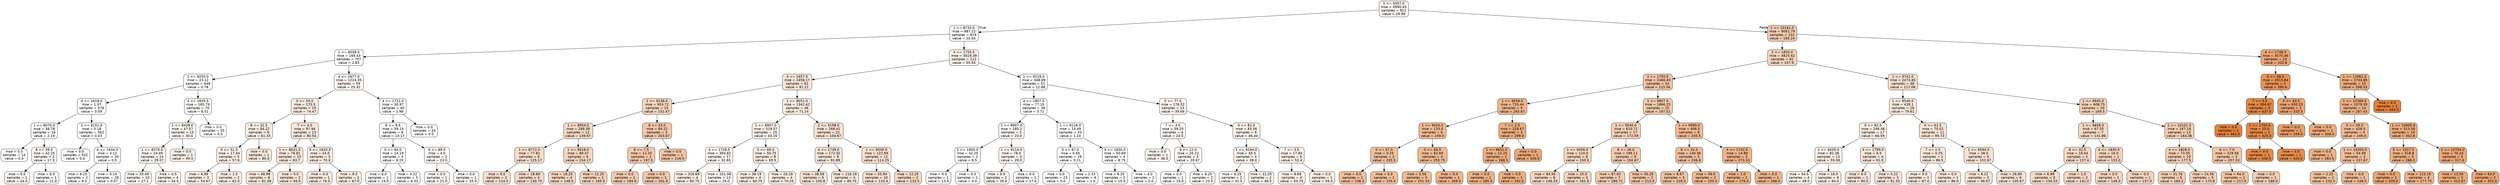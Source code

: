 digraph Tree {
node [shape=box, style="filled, rounded", color="black", fontname=helvetica] ;
edge [fontname=helvetica] ;
0 [label="1 <= 9357.0\nmse = 4990.43\nsamples = 921\nvalue = 29.99", fillcolor="#fdf7f2"] ;
1 [label="1 <= 8733.0\nmse = 887.22\nsamples = 819\nvalue = 10.04", fillcolor="#fefcfb"] ;
0 -> 1 [labeldistance=2.5, labelangle=45, headlabel="True"] ;
2 [label="1 <= 8508.0\nmse = 169.43\nsamples = 707\nvalue = 2.83", fillcolor="#fffefe"] ;
1 -> 2 ;
3 [label="1 <= 8250.0\nmse = 23.12\nsamples = 648\nvalue = 0.78", fillcolor="#ffffff"] ;
2 -> 3 ;
4 [label="4 <= 1618.0\nmse = 1.37\nsamples = 578\nvalue = 0.09", fillcolor="#ffffff"] ;
3 -> 4 ;
5 [label="1 <= 8070.0\nmse = 38.78\nsamples = 16\nvalue = 2.19", fillcolor="#fffefe"] ;
4 -> 5 ;
6 [label="mse = 0.0\nsamples = 14\nvalue = 0.0", fillcolor="#ffffff"] ;
5 -> 6 ;
7 [label="8 <= 39.5\nmse = 42.25\nsamples = 2\nvalue = 17.5", fillcolor="#fefaf7"] ;
5 -> 7 ;
8 [label="mse = 0.0\nsamples = 1\nvalue = 24.0", fillcolor="#fef8f5"] ;
7 -> 8 ;
9 [label="mse = 0.0\nsamples = 1\nvalue = 11.0", fillcolor="#fefcfa"] ;
7 -> 9 ;
10 [label="1 <= 8151.0\nmse = 0.18\nsamples = 562\nvalue = 0.03", fillcolor="#ffffff"] ;
4 -> 10 ;
11 [label="mse = 0.0\nsamples = 532\nvalue = 0.0", fillcolor="#ffffff"] ;
10 -> 11 ;
12 [label="4 <= 1634.0\nmse = 3.12\nsamples = 30\nvalue = 0.5", fillcolor="#ffffff"] ;
10 -> 12 ;
13 [label="mse = 6.25\nsamples = 2\nvalue = 6.5", fillcolor="#fffdfc"] ;
12 -> 13 ;
14 [label="mse = 0.14\nsamples = 28\nvalue = 0.07", fillcolor="#ffffff"] ;
12 -> 14 ;
15 [label="4 <= 1655.5\nmse = 165.79\nsamples = 70\nvalue = 6.51", fillcolor="#fffdfc"] ;
3 -> 15 ;
16 [label="1 <= 8439.0\nmse = 47.57\nsamples = 15\nvalue = 30.4", fillcolor="#fdf7f2"] ;
15 -> 16 ;
17 [label="1 <= 8379.0\nmse = 24.49\nsamples = 14\nvalue = 29.07", fillcolor="#fdf7f3"] ;
16 -> 17 ;
18 [label="mse = 20.49\nsamples = 10\nvalue = 27.1", fillcolor="#fdf8f3"] ;
17 -> 18 ;
19 [label="mse = 0.5\nsamples = 4\nvalue = 34.0", fillcolor="#fdf6f0"] ;
17 -> 19 ;
20 [label="mse = 0.0\nsamples = 1\nvalue = 49.0", fillcolor="#fcf2ea"] ;
16 -> 20 ;
21 [label="mse = 0.0\nsamples = 55\nvalue = 0.0", fillcolor="#ffffff"] ;
15 -> 21 ;
22 [label="4 <= 1677.0\nmse = 1224.35\nsamples = 59\nvalue = 25.32", fillcolor="#fef8f4"] ;
2 -> 22 ;
23 [label="0 <= 55.0\nmse = 173.3\nsamples = 19\nvalue = 74.47", fillcolor="#fbebdf"] ;
22 -> 23 ;
24 [label="8 <= 32.5\nmse = 84.22\nsamples = 6\nvalue = 61.33", fillcolor="#fceee5"] ;
23 -> 24 ;
25 [label="0 <= 51.5\nmse = 17.44\nsamples = 5\nvalue = 57.6", fillcolor="#fcefe6"] ;
24 -> 25 ;
26 [label="mse = 6.89\nsamples = 3\nvalue = 54.67", fillcolor="#fcf0e8"] ;
25 -> 26 ;
27 [label="mse = 1.0\nsamples = 2\nvalue = 62.0", fillcolor="#fceee4"] ;
25 -> 27 ;
28 [label="mse = 0.0\nsamples = 1\nvalue = 80.0", fillcolor="#fae9dd"] ;
24 -> 28 ;
29 [label="7 <= 4.5\nmse = 97.94\nsamples = 13\nvalue = 80.54", fillcolor="#fae9dc"] ;
23 -> 29 ;
30 [label="1 <= 8631.0\nmse = 76.81\nsamples = 10\nvalue = 83.7", fillcolor="#fae8db"] ;
29 -> 30 ;
31 [label="mse = 68.98\nsamples = 8\nvalue = 81.38", fillcolor="#fae9dc"] ;
30 -> 31 ;
32 [label="mse = 0.0\nsamples = 2\nvalue = 93.0", fillcolor="#fae6d7"] ;
30 -> 32 ;
33 [label="4 <= 1633.5\nmse = 24.0\nsamples = 3\nvalue = 70.0", fillcolor="#fbece1"] ;
29 -> 33 ;
34 [label="mse = 0.0\nsamples = 1\nvalue = 76.0", fillcolor="#fbeade"] ;
33 -> 34 ;
35 [label="mse = 9.0\nsamples = 2\nvalue = 67.0", fillcolor="#fbede2"] ;
33 -> 35 ;
36 [label="4 <= 1722.0\nmse = 30.97\nsamples = 40\nvalue = 1.98", fillcolor="#fffefe"] ;
22 -> 36 ;
37 [label="6 <= 9.5\nmse = 59.14\nsamples = 6\nvalue = 13.17", fillcolor="#fefbf9"] ;
36 -> 37 ;
38 [label="0 <= 84.0\nmse = 14.19\nsamples = 4\nvalue = 8.25", fillcolor="#fffdfb"] ;
37 -> 38 ;
39 [label="mse = 0.0\nsamples = 1\nvalue = 14.0", fillcolor="#fefbf9"] ;
38 -> 39 ;
40 [label="mse = 4.22\nsamples = 3\nvalue = 6.33", fillcolor="#fffdfc"] ;
38 -> 40 ;
41 [label="0 <= 89.5\nmse = 4.0\nsamples = 2\nvalue = 23.0", fillcolor="#fef9f5"] ;
37 -> 41 ;
42 [label="mse = 0.0\nsamples = 1\nvalue = 21.0", fillcolor="#fef9f6"] ;
41 -> 42 ;
43 [label="mse = 0.0\nsamples = 1\nvalue = 25.0", fillcolor="#fef8f4"] ;
41 -> 43 ;
44 [label="mse = 0.0\nsamples = 34\nvalue = 0.0", fillcolor="#ffffff"] ;
36 -> 44 ;
45 [label="4 <= 1755.5\nmse = 3019.39\nsamples = 112\nvalue = 55.54", fillcolor="#fcf0e7"] ;
1 -> 45 ;
46 [label="4 <= 1657.5\nmse = 2458.17\nsamples = 61\nvalue = 91.21", fillcolor="#fae6d8"] ;
45 -> 46 ;
47 [label="1 <= 9138.0\nmse = 903.72\nsamples = 15\nvalue = 152.47", fillcolor="#f6d5be"] ;
46 -> 47 ;
48 [label="1 <= 8904.0\nmse = 289.39\nsamples = 12\nvalue = 139.67", fillcolor="#f7d9c3"] ;
47 -> 48 ;
49 [label="1 <= 8772.0\nmse = 77.81\nsamples = 6\nvalue = 125.17", fillcolor="#f8ddc9"] ;
48 -> 49 ;
50 [label="mse = 9.0\nsamples = 2\nvalue = 114.0", fillcolor="#f9e0ce"] ;
49 -> 50 ;
51 [label="mse = 18.69\nsamples = 4\nvalue = 130.75", fillcolor="#f8dbc7"] ;
49 -> 51 ;
52 [label="1 <= 9018.0\nmse = 80.47\nsamples = 6\nvalue = 154.17", fillcolor="#f6d5bd"] ;
48 -> 52 ;
53 [label="mse = 18.25\nsamples = 4\nvalue = 148.5", fillcolor="#f7d6bf"] ;
52 -> 53 ;
54 [label="mse = 12.25\nsamples = 2\nvalue = 165.5", fillcolor="#f6d2b8"] ;
52 -> 54 ;
55 [label="8 <= 33.0\nmse = 84.22\nsamples = 3\nvalue = 203.67", fillcolor="#f4c7a8"] ;
47 -> 55 ;
56 [label="6 <= 7.5\nmse = 12.25\nsamples = 2\nvalue = 197.5", fillcolor="#f4c9aa"] ;
55 -> 56 ;
57 [label="mse = 0.0\nsamples = 1\nvalue = 194.0", fillcolor="#f4caac"] ;
56 -> 57 ;
58 [label="mse = 0.0\nsamples = 1\nvalue = 201.0", fillcolor="#f4c8a9"] ;
56 -> 58 ;
59 [label="mse = 0.0\nsamples = 1\nvalue = 216.0", fillcolor="#f3c4a2"] ;
55 -> 59 ;
60 [label="1 <= 9051.0\nmse = 1342.62\nsamples = 46\nvalue = 71.24", fillcolor="#fbece0"] ;
46 -> 60 ;
61 [label="1 <= 8907.0\nmse = 519.57\nsamples = 25\nvalue = 43.16", fillcolor="#fdf3ec"] ;
60 -> 61 ;
62 [label="4 <= 1729.5\nmse = 394.82\nsamples = 17\nvalue = 32.65", fillcolor="#fdf6f1"] ;
61 -> 62 ;
63 [label="mse = 316.69\nsamples = 4\nvalue = 60.75", fillcolor="#fceee5"] ;
62 -> 63 ;
64 [label="mse = 101.08\nsamples = 13\nvalue = 24.0", fillcolor="#fef8f5"] ;
62 -> 64 ;
65 [label="0 <= 69.0\nmse = 50.75\nsamples = 8\nvalue = 65.5", fillcolor="#fbede3"] ;
61 -> 65 ;
66 [label="mse = 36.19\nsamples = 4\nvalue = 60.75", fillcolor="#fceee5"] ;
65 -> 66 ;
67 [label="mse = 20.19\nsamples = 4\nvalue = 70.25", fillcolor="#fbece1"] ;
65 -> 67 ;
68 [label="1 <= 9198.0\nmse = 266.41\nsamples = 21\nvalue = 104.67", fillcolor="#f9e2d2"] ;
60 -> 68 ;
69 [label="4 <= 1739.0\nmse = 172.32\nsamples = 9\nvalue = 91.89", fillcolor="#fae6d8"] ;
68 -> 69 ;
70 [label="mse = 38.56\nsamples = 5\nvalue = 100.8", fillcolor="#f9e3d4"] ;
69 -> 70 ;
71 [label="mse = 116.19\nsamples = 4\nvalue = 80.75", fillcolor="#fae9dc"] ;
69 -> 71 ;
72 [label="1 <= 9330.0\nmse = 122.69\nsamples = 12\nvalue = 114.25", fillcolor="#f9e0ce"] ;
68 -> 72 ;
73 [label="mse = 55.84\nsamples = 10\nvalue = 110.4", fillcolor="#f9e1d0"] ;
72 -> 73 ;
74 [label="mse = 12.25\nsamples = 2\nvalue = 133.5", fillcolor="#f7dbc6"] ;
72 -> 74 ;
75 [label="1 <= 9219.0\nmse = 348.89\nsamples = 51\nvalue = 12.88", fillcolor="#fefbf9"] ;
45 -> 75 ;
76 [label="4 <= 1807.5\nmse = 77.15\nsamples = 38\nvalue = 3.71", fillcolor="#fffefd"] ;
75 -> 76 ;
77 [label="1 <= 8907.0\nmse = 185.2\nsamples = 5\nvalue = 20.0", fillcolor="#fefaf6"] ;
76 -> 77 ;
78 [label="2 <= 1850.0\nmse = 42.25\nsamples = 2\nvalue = 6.5", fillcolor="#fffdfc"] ;
77 -> 78 ;
79 [label="mse = 0.0\nsamples = 1\nvalue = 13.0", fillcolor="#fefbf9"] ;
78 -> 79 ;
80 [label="mse = 0.0\nsamples = 1\nvalue = 0.0", fillcolor="#ffffff"] ;
78 -> 80 ;
81 [label="1 <= 9114.0\nmse = 78.0\nsamples = 3\nvalue = 29.0", fillcolor="#fdf7f3"] ;
77 -> 81 ;
82 [label="mse = 9.0\nsamples = 2\nvalue = 35.0", fillcolor="#fdf5f0"] ;
81 -> 82 ;
83 [label="mse = 0.0\nsamples = 1\nvalue = 17.0", fillcolor="#fefaf8"] ;
81 -> 83 ;
84 [label="1 <= 9126.0\nmse = 14.49\nsamples = 33\nvalue = 1.24", fillcolor="#fffffe"] ;
76 -> 84 ;
85 [label="0 <= 87.0\nmse = 0.65\nsamples = 29\nvalue = 0.21", fillcolor="#ffffff"] ;
84 -> 85 ;
86 [label="mse = 0.0\nsamples = 23\nvalue = 0.0", fillcolor="#ffffff"] ;
85 -> 86 ;
87 [label="mse = 2.33\nsamples = 6\nvalue = 1.0", fillcolor="#ffffff"] ;
85 -> 87 ;
88 [label="4 <= 1830.5\nmse = 50.69\nsamples = 4\nvalue = 8.75", fillcolor="#fffdfb"] ;
84 -> 88 ;
89 [label="mse = 6.25\nsamples = 2\nvalue = 15.5", fillcolor="#fefbf8"] ;
88 -> 89 ;
90 [label="mse = 4.0\nsamples = 2\nvalue = 2.0", fillcolor="#fffefe"] ;
88 -> 90 ;
91 [label="0 <= 77.0\nmse = 178.52\nsamples = 13\nvalue = 39.69", fillcolor="#fdf4ee"] ;
75 -> 91 ;
92 [label="7 <= 3.0\nmse = 59.25\nsamples = 4\nvalue = 24.5", fillcolor="#fef8f4"] ;
91 -> 92 ;
93 [label="mse = 0.0\nsamples = 1\nvalue = 36.0", fillcolor="#fdf5f0"] ;
92 -> 93 ;
94 [label="8 <= 22.0\nmse = 20.22\nsamples = 3\nvalue = 20.67", fillcolor="#fef9f6"] ;
92 -> 94 ;
95 [label="mse = 0.0\nsamples = 1\nvalue = 15.0", fillcolor="#fefbf9"] ;
94 -> 95 ;
96 [label="mse = 6.25\nsamples = 2\nvalue = 23.5", fillcolor="#fef9f5"] ;
94 -> 96 ;
97 [label="0 <= 82.0\nmse = 83.36\nsamples = 9\nvalue = 46.44", fillcolor="#fcf2eb"] ;
91 -> 97 ;
98 [label="1 <= 9294.0\nmse = 65.5\nsamples = 4\nvalue = 39.0", fillcolor="#fdf4ee"] ;
97 -> 98 ;
99 [label="mse = 6.25\nsamples = 2\nvalue = 31.5", fillcolor="#fdf6f1"] ;
98 -> 99 ;
100 [label="mse = 12.25\nsamples = 2\nvalue = 46.5", fillcolor="#fcf2eb"] ;
98 -> 100 ;
101 [label="7 <= 3.5\nmse = 17.84\nsamples = 5\nvalue = 52.4", fillcolor="#fcf1e8"] ;
97 -> 101 ;
102 [label="mse = 8.69\nsamples = 4\nvalue = 50.75", fillcolor="#fcf1e9"] ;
101 -> 102 ;
103 [label="mse = 0.0\nsamples = 1\nvalue = 59.0", fillcolor="#fcefe6"] ;
101 -> 103 ;
104 [label="1 <= 10161.0\nmse = 9061.79\nsamples = 102\nvalue = 190.24", fillcolor="#f4cbad"] ;
0 -> 104 [labeldistance=2.5, labelangle=-45, headlabel="False"] ;
105 [label="2 <= 1850.0\nmse = 4825.62\nsamples = 82\nvalue = 157.9", fillcolor="#f6d4bb"] ;
104 -> 105 ;
106 [label="2 <= 1750.0\nmse = 2466.83\nsamples = 34\nvalue = 215.56", fillcolor="#f3c4a2"] ;
105 -> 106 ;
107 [label="1 <= 9558.0\nmse = 720.44\nsamples = 9\nvalue = 265.67", fillcolor="#f0b68d"] ;
106 -> 107 ;
108 [label="1 <= 9420.0\nmse = 133.0\nsamples = 6\nvalue = 249.0", fillcolor="#f1bb94"] ;
107 -> 108 ;
109 [label="0 <= 57.0\nmse = 0.25\nsamples = 2\nvalue = 235.5", fillcolor="#f2bf9a"] ;
108 -> 109 ;
110 [label="mse = 0.0\nsamples = 1\nvalue = 236.0", fillcolor="#f2be9a"] ;
109 -> 110 ;
111 [label="mse = 0.0\nsamples = 1\nvalue = 235.0", fillcolor="#f2bf9a"] ;
109 -> 111 ;
112 [label="0 <= 68.5\nmse = 62.69\nsamples = 4\nvalue = 255.75", fillcolor="#f1b991"] ;
108 -> 112 ;
113 [label="mse = 5.56\nsamples = 3\nvalue = 251.33", fillcolor="#f1ba93"] ;
112 -> 113 ;
114 [label="mse = 0.0\nsamples = 1\nvalue = 269.0", fillcolor="#f0b58b"] ;
112 -> 114 ;
115 [label="7 <= 2.5\nmse = 228.67\nsamples = 3\nvalue = 299.0", fillcolor="#eead7f"] ;
107 -> 115 ;
116 [label="1 <= 9651.0\nmse = 12.25\nsamples = 2\nvalue = 288.5", fillcolor="#efb083"] ;
115 -> 116 ;
117 [label="mse = 0.0\nsamples = 1\nvalue = 285.0", fillcolor="#efb185"] ;
116 -> 117 ;
118 [label="mse = 0.0\nsamples = 1\nvalue = 292.0", fillcolor="#efaf82"] ;
116 -> 118 ;
119 [label="mse = 0.0\nsamples = 1\nvalue = 320.0", fillcolor="#eda876"] ;
115 -> 119 ;
120 [label="1 <= 9807.0\nmse = 1866.25\nsamples = 25\nvalue = 197.52", fillcolor="#f4c9aa"] ;
106 -> 120 ;
121 [label="1 <= 9540.0\nmse = 610.71\nsamples = 17\nvalue = 172.59", fillcolor="#f5d0b5"] ;
120 -> 121 ;
122 [label="1 <= 9456.0\nmse = 110.0\nsamples = 8\nvalue = 150.0", fillcolor="#f7d6bf"] ;
121 -> 122 ;
123 [label="mse = 84.56\nsamples = 6\nvalue = 146.33", fillcolor="#f7d7c0"] ;
122 -> 123 ;
124 [label="mse = 25.0\nsamples = 2\nvalue = 161.0", fillcolor="#f6d3ba"] ;
122 -> 124 ;
125 [label="8 <= 36.0\nmse = 199.11\nsamples = 9\nvalue = 192.67", fillcolor="#f4caac"] ;
121 -> 125 ;
126 [label="mse = 87.92\nsamples = 7\nvalue = 186.71", fillcolor="#f4ccaf"] ;
125 -> 126 ;
127 [label="mse = 30.25\nsamples = 2\nvalue = 213.5", fillcolor="#f3c5a3"] ;
125 -> 127 ;
128 [label="1 <= 9990.0\nmse = 406.5\nsamples = 8\nvalue = 250.5", fillcolor="#f1bb93"] ;
120 -> 128 ;
129 [label="8 <= 32.0\nmse = 140.96\nsamples = 5\nvalue = 236.8", fillcolor="#f2be99"] ;
128 -> 129 ;
130 [label="mse = 8.67\nsamples = 3\nvalue = 228.0", fillcolor="#f2c19d"] ;
129 -> 130 ;
131 [label="mse = 49.0\nsamples = 2\nvalue = 250.0", fillcolor="#f1bb94"] ;
129 -> 131 ;
132 [label="4 <= 1742.0\nmse = 14.89\nsamples = 3\nvalue = 273.33", fillcolor="#f0b48a"] ;
128 -> 132 ;
133 [label="mse = 1.0\nsamples = 2\nvalue = 276.0", fillcolor="#efb488"] ;
132 -> 133 ;
134 [label="mse = 0.0\nsamples = 1\nvalue = 268.0", fillcolor="#f0b68c"] ;
132 -> 134 ;
135 [label="1 <= 9741.0\nmse = 2473.85\nsamples = 48\nvalue = 117.06", fillcolor="#f8dfcd"] ;
105 -> 135 ;
136 [label="1 <= 9546.0\nmse = 439.1\nsamples = 28\nvalue = 79.61", fillcolor="#fbe9dd"] ;
135 -> 136 ;
137 [label="0 <= 82.5\nmse = 246.48\nsamples = 17\nvalue = 66.59", fillcolor="#fbede2"] ;
136 -> 137 ;
138 [label="1 <= 9435.0\nmse = 82.38\nsamples = 13\nvalue = 59.08", fillcolor="#fcefe6"] ;
137 -> 138 ;
139 [label="mse = 54.5\nsamples = 4\nvalue = 48.0", fillcolor="#fcf2ea"] ;
138 -> 139 ;
140 [label="mse = 16.0\nsamples = 9\nvalue = 64.0", fillcolor="#fbeee4"] ;
138 -> 140 ;
141 [label="4 <= 1799.0\nmse = 0.5\nsamples = 4\nvalue = 91.0", fillcolor="#fae6d8"] ;
137 -> 141 ;
142 [label="mse = 0.0\nsamples = 1\nvalue = 90.0", fillcolor="#fae6d8"] ;
141 -> 142 ;
143 [label="mse = 0.22\nsamples = 3\nvalue = 91.33", fillcolor="#fae6d8"] ;
141 -> 143 ;
144 [label="0 <= 61.5\nmse = 70.02\nsamples = 11\nvalue = 99.73", fillcolor="#f9e4d4"] ;
136 -> 144 ;
145 [label="7 <= 1.5\nmse = 0.25\nsamples = 2\nvalue = 86.5", fillcolor="#fae7da"] ;
144 -> 145 ;
146 [label="mse = 0.0\nsamples = 1\nvalue = 87.0", fillcolor="#fae7da"] ;
145 -> 146 ;
147 [label="mse = 0.0\nsamples = 1\nvalue = 86.0", fillcolor="#fae7da"] ;
145 -> 147 ;
148 [label="1 <= 9594.0\nmse = 38.0\nsamples = 9\nvalue = 102.67", fillcolor="#f9e3d3"] ;
144 -> 148 ;
149 [label="mse = 6.22\nsamples = 3\nvalue = 96.67", fillcolor="#fae5d5"] ;
148 -> 149 ;
150 [label="mse = 26.89\nsamples = 6\nvalue = 105.67", fillcolor="#f9e2d2"] ;
148 -> 150 ;
151 [label="1 <= 9945.0\nmse = 608.75\nsamples = 20\nvalue = 169.5", fillcolor="#f5d1b6"] ;
135 -> 151 ;
152 [label="1 <= 9858.0\nmse = 67.55\nsamples = 7\nvalue = 141.86", fillcolor="#f7d8c2"] ;
151 -> 152 ;
153 [label="8 <= 32.5\nmse = 18.64\nsamples = 5\nvalue = 137.4", fillcolor="#f7d9c4"] ;
152 -> 153 ;
154 [label="mse = 6.89\nsamples = 3\nvalue = 134.33", fillcolor="#f7dac5"] ;
153 -> 154 ;
155 [label="mse = 1.0\nsamples = 2\nvalue = 142.0", fillcolor="#f7d8c2"] ;
153 -> 155 ;
156 [label="4 <= 1830.0\nmse = 16.0\nsamples = 2\nvalue = 153.0", fillcolor="#f6d5bd"] ;
152 -> 156 ;
157 [label="mse = 0.0\nsamples = 1\nvalue = 149.0", fillcolor="#f7d6bf"] ;
156 -> 157 ;
158 [label="mse = 0.0\nsamples = 1\nvalue = 157.0", fillcolor="#f6d4bc"] ;
156 -> 158 ;
159 [label="1 <= 10101.0\nmse = 267.16\nsamples = 13\nvalue = 184.38", fillcolor="#f5cdb0"] ;
151 -> 159 ;
160 [label="4 <= 1828.0\nmse = 73.05\nsamples = 10\nvalue = 177.5", fillcolor="#f5ceb3"] ;
159 -> 160 ;
161 [label="mse = 31.76\nsamples = 5\nvalue = 184.2", fillcolor="#f5cdb0"] ;
160 -> 161 ;
162 [label="mse = 24.56\nsamples = 5\nvalue = 170.8", fillcolor="#f5d0b6"] ;
160 -> 162 ;
163 [label="6 <= 7.0\nmse = 229.56\nsamples = 3\nvalue = 207.33", fillcolor="#f3c6a6"] ;
159 -> 163 ;
164 [label="mse = 64.0\nsamples = 2\nvalue = 217.0", fillcolor="#f3c4a2"] ;
163 -> 164 ;
165 [label="mse = 0.0\nsamples = 1\nvalue = 188.0", fillcolor="#f4ccae"] ;
163 -> 165 ;
166 [label="4 <= 1748.5\nmse = 4570.46\nsamples = 20\nvalue = 322.8", fillcolor="#eda774"] ;
104 -> 166 ;
167 [label="0 <= 58.5\nmse = 3013.84\nsamples = 5\nvalue = 395.6", fillcolor="#e99355"] ;
166 -> 167 ;
168 [label="7 <= 0.5\nmse = 304.67\nsamples = 3\nvalue = 437.0", fillcolor="#e68843"] ;
167 -> 168 ;
169 [label="mse = 0.0\nsamples = 1\nvalue = 461.0", fillcolor="#e58139"] ;
168 -> 169 ;
170 [label="2 <= 1750.0\nmse = 25.0\nsamples = 2\nvalue = 425.0", fillcolor="#e78b48"] ;
168 -> 170 ;
171 [label="mse = 0.0\nsamples = 1\nvalue = 430.0", fillcolor="#e78946"] ;
170 -> 171 ;
172 [label="mse = 0.0\nsamples = 1\nvalue = 420.0", fillcolor="#e78c4b"] ;
170 -> 172 ;
173 [label="0 <= 63.5\nmse = 650.25\nsamples = 2\nvalue = 333.5", fillcolor="#eca470"] ;
167 -> 173 ;
174 [label="mse = 0.0\nsamples = 1\nvalue = 359.0", fillcolor="#eb9d65"] ;
173 -> 174 ;
175 [label="mse = 0.0\nsamples = 1\nvalue = 308.0", fillcolor="#eeab7b"] ;
173 -> 175 ;
176 [label="1 <= 11061.0\nmse = 2733.85\nsamples = 15\nvalue = 298.53", fillcolor="#eead7f"] ;
166 -> 176 ;
177 [label="1 <= 10389.0\nmse = 1079.39\nsamples = 14\nvalue = 287.43", fillcolor="#efb084"] ;
176 -> 177 ;
178 [label="0 <= 59.5\nmse = 426.5\nsamples = 4\nvalue = 249.0", fillcolor="#f1bb94"] ;
177 -> 178 ;
179 [label="mse = 0.0\nsamples = 1\nvalue = 283.0", fillcolor="#efb285"] ;
178 -> 179 ;
180 [label="1 <= 10350.0\nmse = 54.89\nsamples = 3\nvalue = 237.67", fillcolor="#f2be99"] ;
178 -> 180 ;
181 [label="mse = 2.25\nsamples = 2\nvalue = 232.5", fillcolor="#f2bf9b"] ;
180 -> 181 ;
182 [label="mse = 0.0\nsamples = 1\nvalue = 248.0", fillcolor="#f1bb94"] ;
180 -> 182 ;
183 [label="1 <= 10605.0\nmse = 513.56\nsamples = 10\nvalue = 302.8", fillcolor="#eeac7d"] ;
177 -> 183 ;
184 [label="5 <= 2017.5\nmse = 518.8\nsamples = 5\nvalue = 288.0", fillcolor="#efb083"] ;
183 -> 184 ;
185 [label="mse = 0.0\nsamples = 1\nvalue = 329.0", fillcolor="#eca572"] ;
184 -> 185 ;
186 [label="mse = 123.19\nsamples = 4\nvalue = 277.75", fillcolor="#efb388"] ;
184 -> 186 ;
187 [label="1 <= 10704.0\nmse = 70.24\nsamples = 5\nvalue = 317.6", fillcolor="#eda877"] ;
183 -> 187 ;
188 [label="mse = 13.56\nsamples = 3\nvalue = 312.67", fillcolor="#edaa79"] ;
187 -> 188 ;
189 [label="mse = 64.0\nsamples = 2\nvalue = 325.0", fillcolor="#eda673"] ;
187 -> 189 ;
190 [label="mse = 0.0\nsamples = 1\nvalue = 454.0", fillcolor="#e5833c"] ;
176 -> 190 ;
}